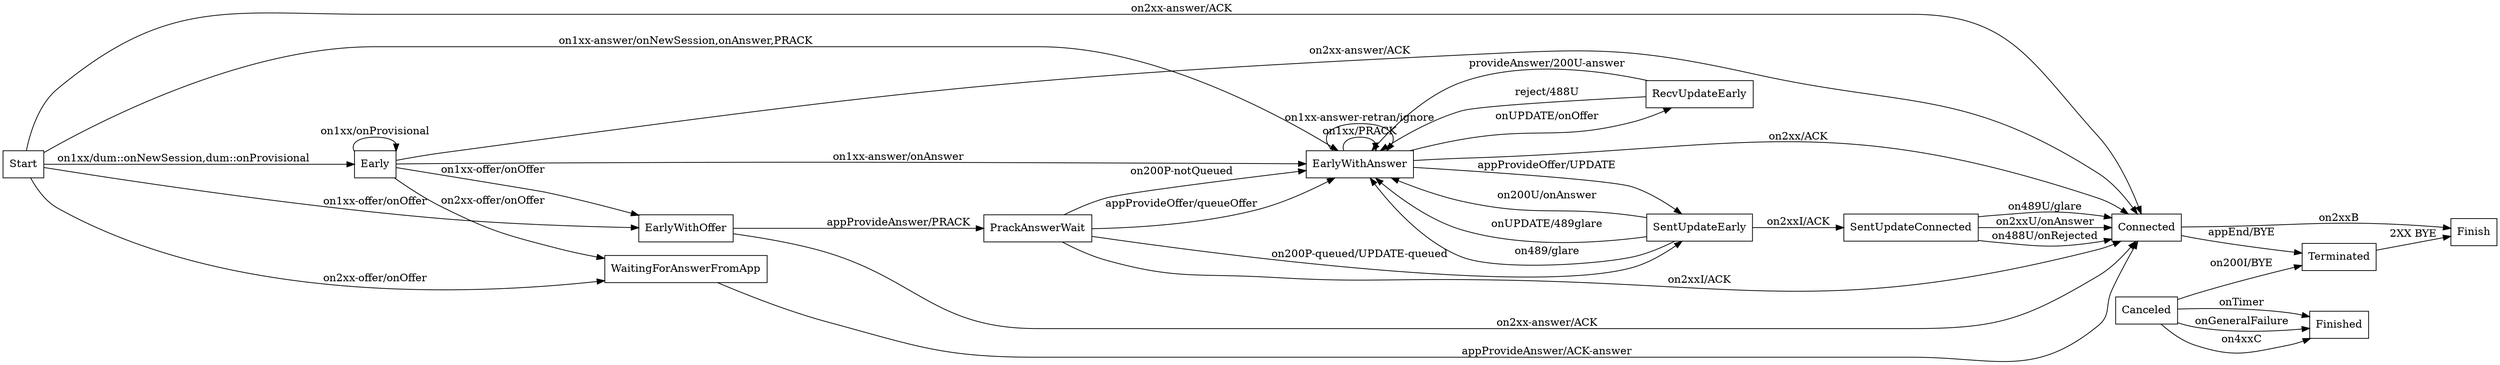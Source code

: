 digraph UAC {
        rankdir=LR;
        node [shape = box]; 

        Start -> Early [ label = "on1xx/dum::onNewSession,dum::onProvisional" ];
        Start -> EarlyWithOffer [ label = "on1xx-offer/onOffer" ];
        Start -> EarlyWithAnswer [ label = "on1xx-answer/onNewSession,onAnswer,PRACK" ];
        Start -> WaitingForAnswerFromApp [ label = "on2xx-offer/onOffer" ];
        Start -> Connected [ label = "on2xx-answer/ACK" ];
        //Start -> Terminated [ label = "on2xx/ACK,BYE,onFailure" ];
        // Done

        Early -> Early [ label = "on1xx/onProvisional" ];
        Early -> EarlyWithAnswer [ label = "on1xx-answer/onAnswer" ];
        Early -> EarlyWithOffer [ label = "on1xx-offer/onOffer" ];
        Early -> WaitingForAnswerFromApp [ label = "on2xx-offer/onOffer" ];
        Early -> Connected [ label = "on2xx-answer/ACK" ];
        //Early -> Finish [ label = "onGeneralFailure" ];
        //Early -> Canceled  [ label = "appCancel/makeTimer" ];
        //Early -> Terminated [ label = "on2xx/ACK,BYE" ];
        // Done

        EarlyWithOffer -> Connected [ label = "on2xx-answer/ACK" ];
        EarlyWithOffer -> PrackAnswerWait [ label = "appProvideAnswer/PRACK" ];
        // Done

        EarlyWithAnswer -> Connected [ label = "on2xx/ACK" ];
        EarlyWithAnswer -> EarlyWithAnswer [ label = "on1xx/PRACK" ];
        EarlyWithAnswer -> EarlyWithAnswer [ label = "on1xx-answer-retran/ignore" ];
        // Can I send the UPDATE before I get 200/PRACK
        EarlyWithAnswer -> SentUpdateEarly [ label = "appProvideOffer/UPDATE" ];
        EarlyWithAnswer -> RecvUpdateEarly [ label = "onUPDATE/onOffer" ];
        //EarlyWithAnswer -> Terminated [ label = "on2XX-answer/ACK,BYE" ];
        //EarlyWithAnswer -> Finished [ label = "onGeneralFailure" ];
        //EarlyWithAnswer -> Canceled  [ label = "appCancel/makeTimer" ];
        // Done

        SentUpdateEarly -> EarlyWithAnswer [ label = "on200U/onAnswer" ];
        SentUpdateEarly -> EarlyWithAnswer [ label = "onUPDATE/489glare" ];
        SentUpdateEarly -> EarlyWithAnswer [ label = "on489/glare" ];
        SentUpdateEarly -> SentUpdateConnected [ label = "on2xxI/ACK" ];
        //SentUpdateEarly -> Finish [ label = "onGeneralFailure" ];
        //SentUpdateEarly -> Canceled  [ label = "appCancel/makeTimer" ];
        // Done

        SentUpdateConnected -> Connected [ label = "on2xxU/onAnswer" ];
        SentUpdateConnected -> Connected [ label = "on488U/onRejected" ];
        SentUpdateConnected -> Connected [ label = "on489U/glare" ];
        // Done

        RecvUpdateEarly -> EarlyWithAnswer [ label = "provideAnswer/200U-answer" ];
        RecvUpdateEarly -> EarlyWithAnswer [ label = "reject/488U" ]; 
        //RecvUpdateEarly -> Canceled  [ label = "appCancel/makeTimer" ];// Only UAC can CANCEL
        // Done

        WaitingForAnswerFromApp -> Connected [ label = "appProvideAnswer/ACK-answer" ];
        // Done

        PrackAnswerWait -> EarlyWithAnswer [ label = "appProvideOffer/queueOffer" ];
        PrackAnswerWait -> SentUpdateEarly [ label = "on200P-queued/UPDATE-queued" ];
        PrackAnswerWait -> EarlyWithAnswer [ label = "on200P-notQueued" ];
        PrackAnswerWait -> Connected [ label = "on2xxI/ACK" ];
        // Done

        Canceled -> Finished [ label = "onTimer" ];
        Canceled -> Finished [ label = "onGeneralFailure" ];
        Canceled -> Finished [ label = "on4xxC" ];
        Canceled -> Terminated [ label = "on200I/BYE" ];
        // Done

        Connected -> Terminated [ label = "appEnd/BYE" ];
        Connected -> Finish [ label = "on2xxB" ];
        // Done

        Terminated -> Finish [ label = "2XX BYE" ];
        // Done
}
